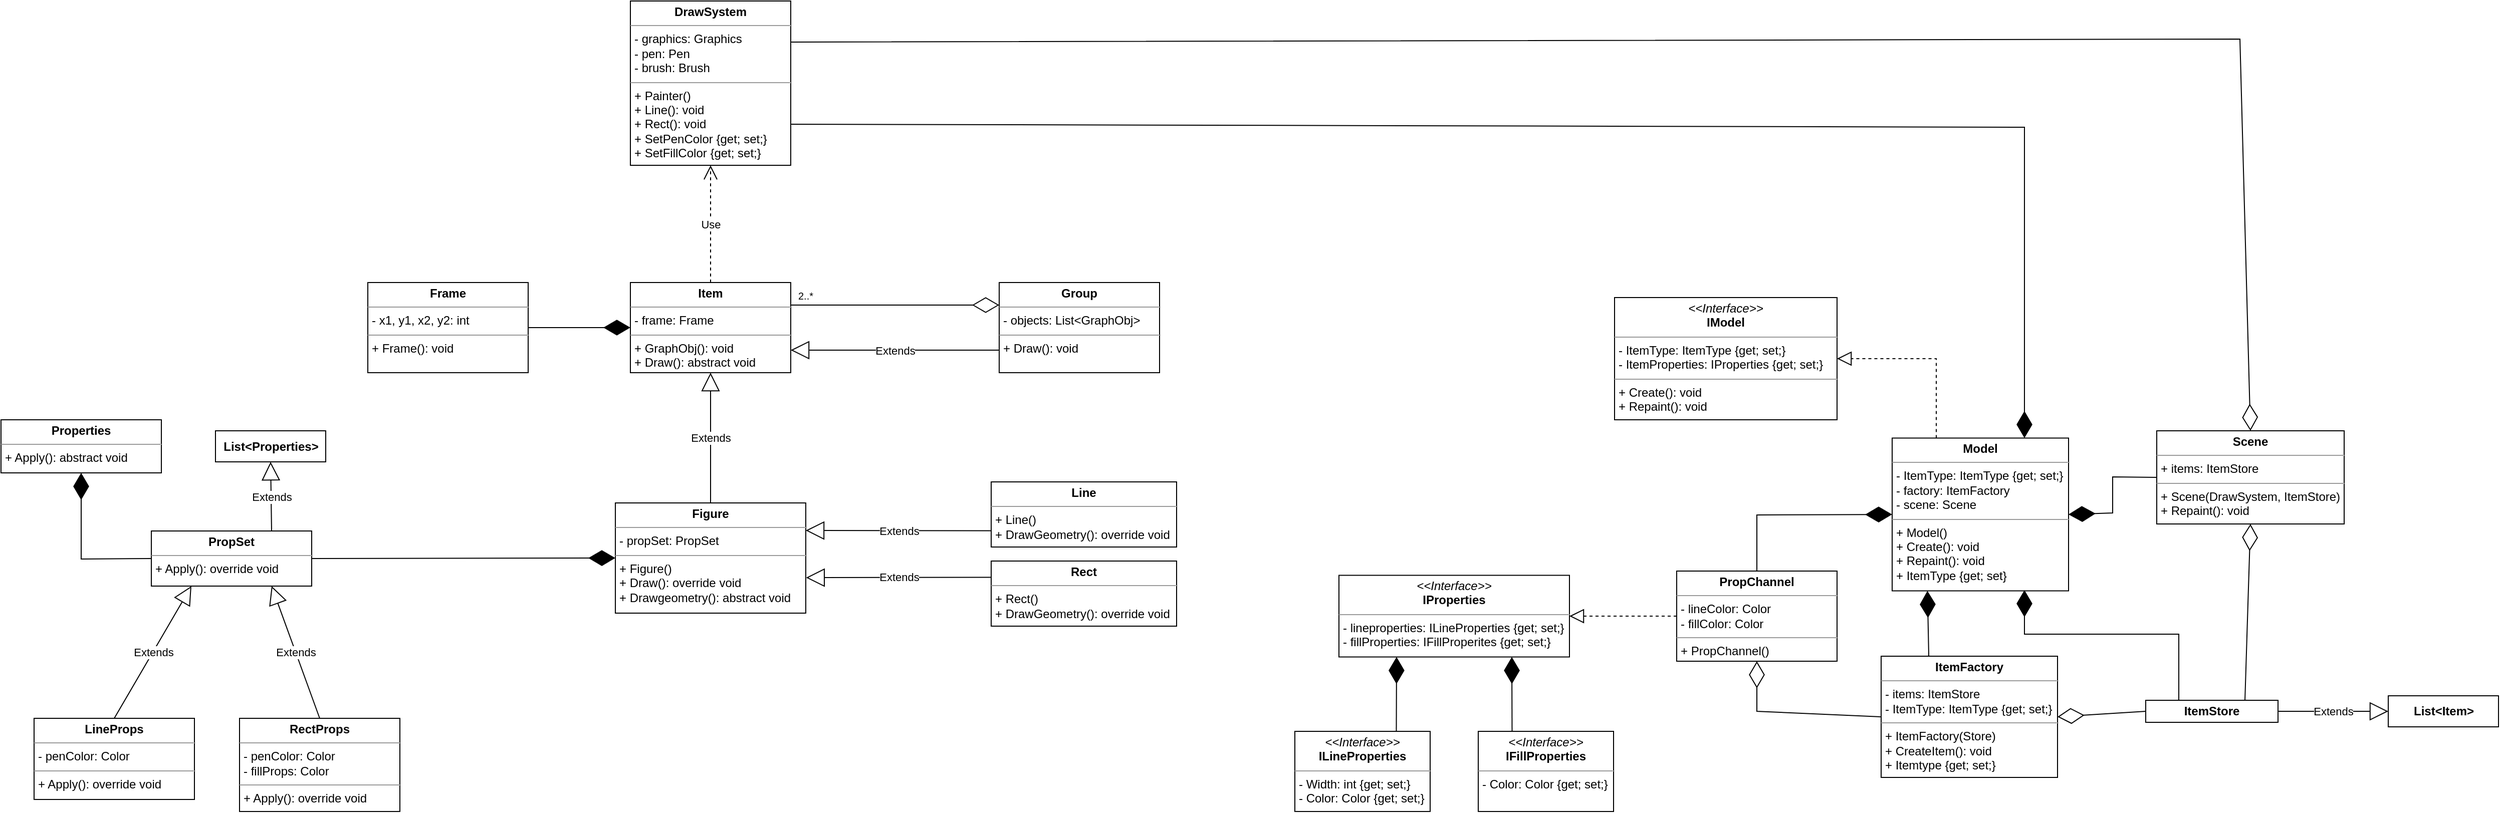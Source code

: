 <mxfile version="20.3.0" type="device"><diagram name="Page-1" id="c4acf3e9-155e-7222-9cf6-157b1a14988f"><mxGraphModel dx="3117" dy="1307" grid="1" gridSize="11" guides="1" tooltips="1" connect="1" arrows="1" fold="1" page="0" pageScale="1" pageWidth="850" pageHeight="1100" math="0" shadow="0"><root><mxCell id="0"/><mxCell id="1" parent="0"/><mxCell id="VZX-yIIlwS3tOih7tL8w-12" value="&lt;p style=&quot;margin:0px;margin-top:4px;text-align:center;&quot;&gt;&lt;b&gt;Frame&lt;/b&gt;&lt;/p&gt;&lt;hr size=&quot;1&quot;&gt;&lt;p style=&quot;margin:0px;margin-left:4px;&quot;&gt;- x1, y1, x2, y2: int&lt;/p&gt;&lt;hr size=&quot;1&quot;&gt;&lt;p style=&quot;margin:0px;margin-left:4px;&quot;&gt;+ Frame(): void&lt;/p&gt;" style="verticalAlign=top;align=left;overflow=fill;fontSize=12;fontFamily=Helvetica;html=1;" parent="1" vertex="1"><mxGeometry x="118" y="760" width="160" height="90" as="geometry"/></mxCell><mxCell id="VZX-yIIlwS3tOih7tL8w-13" value="&lt;p style=&quot;margin:0px;margin-top:4px;text-align:center;&quot;&gt;&lt;b&gt;Item&lt;/b&gt;&lt;/p&gt;&lt;hr size=&quot;1&quot;&gt;&lt;p style=&quot;margin:0px;margin-left:4px;&quot;&gt;- frame: Frame&lt;/p&gt;&lt;hr size=&quot;1&quot;&gt;&lt;p style=&quot;margin:0px;margin-left:4px;&quot;&gt;+ GraphObj(): void&lt;/p&gt;&lt;p style=&quot;margin:0px;margin-left:4px;&quot;&gt;+ Draw(): abstract void&lt;/p&gt;" style="verticalAlign=top;align=left;overflow=fill;fontSize=12;fontFamily=Helvetica;html=1;" parent="1" vertex="1"><mxGeometry x="380" y="760" width="160" height="90" as="geometry"/></mxCell><mxCell id="VZX-yIIlwS3tOih7tL8w-14" value="&lt;p style=&quot;margin:0px;margin-top:4px;text-align:center;&quot;&gt;&lt;b&gt;Group&lt;/b&gt;&lt;/p&gt;&lt;hr size=&quot;1&quot;&gt;&lt;p style=&quot;margin:0px;margin-left:4px;&quot;&gt;- objects: List&amp;lt;GraphObj&amp;gt;&lt;/p&gt;&lt;hr size=&quot;1&quot;&gt;&lt;p style=&quot;margin:0px;margin-left:4px;&quot;&gt;+ Draw(): void&lt;/p&gt;" style="verticalAlign=top;align=left;overflow=fill;fontSize=12;fontFamily=Helvetica;html=1;" parent="1" vertex="1"><mxGeometry x="748" y="760" width="160" height="90" as="geometry"/></mxCell><mxCell id="VZX-yIIlwS3tOih7tL8w-15" value="" style="endArrow=diamondThin;endFill=1;endSize=24;html=1;rounded=0;exitX=1;exitY=0.5;exitDx=0;exitDy=0;entryX=0;entryY=0.5;entryDx=0;entryDy=0;" parent="1" source="VZX-yIIlwS3tOih7tL8w-12" target="VZX-yIIlwS3tOih7tL8w-13" edge="1"><mxGeometry width="160" relative="1" as="geometry"><mxPoint x="310" y="650" as="sourcePoint"/><mxPoint x="470" y="650" as="targetPoint"/></mxGeometry></mxCell><mxCell id="VZX-yIIlwS3tOih7tL8w-18" value="Extends" style="endArrow=block;endSize=16;endFill=0;html=1;rounded=0;exitX=0;exitY=0.75;exitDx=0;exitDy=0;entryX=1;entryY=0.75;entryDx=0;entryDy=0;" parent="1" source="VZX-yIIlwS3tOih7tL8w-14" target="VZX-yIIlwS3tOih7tL8w-13" edge="1"><mxGeometry width="160" relative="1" as="geometry"><mxPoint x="310" y="650" as="sourcePoint"/><mxPoint x="470" y="650" as="targetPoint"/></mxGeometry></mxCell><mxCell id="VZX-yIIlwS3tOih7tL8w-20" value="" style="endArrow=diamondThin;endFill=0;endSize=24;html=1;rounded=0;exitX=1;exitY=0.25;exitDx=0;exitDy=0;entryX=0;entryY=0.25;entryDx=0;entryDy=0;" parent="1" source="VZX-yIIlwS3tOih7tL8w-13" target="VZX-yIIlwS3tOih7tL8w-14" edge="1"><mxGeometry width="160" relative="1" as="geometry"><mxPoint x="310" y="650" as="sourcePoint"/><mxPoint x="470" y="650" as="targetPoint"/></mxGeometry></mxCell><mxCell id="VZX-yIIlwS3tOih7tL8w-21" value="2..*" style="text;html=1;strokeColor=none;fillColor=none;align=center;verticalAlign=middle;whiteSpace=wrap;rounded=0;fontSize=10;" parent="1" vertex="1"><mxGeometry x="530" y="763" width="50" height="20" as="geometry"/></mxCell><mxCell id="VZX-yIIlwS3tOih7tL8w-22" value="&lt;p style=&quot;margin:0px;margin-top:4px;text-align:center;&quot;&gt;&lt;b&gt;Figure&lt;/b&gt;&lt;/p&gt;&lt;hr size=&quot;1&quot;&gt;&lt;p style=&quot;margin:0px;margin-left:4px;&quot;&gt;- propSet: PropSet&lt;/p&gt;&lt;hr size=&quot;1&quot;&gt;&lt;p style=&quot;margin:0px;margin-left:4px;&quot;&gt;+ Figure()&lt;/p&gt;&lt;p style=&quot;margin:0px;margin-left:4px;&quot;&gt;+ Draw(): override void&lt;/p&gt;&lt;p style=&quot;margin:0px;margin-left:4px;&quot;&gt;+ Drawgeometry(): abstract void&lt;/p&gt;" style="verticalAlign=top;align=left;overflow=fill;fontSize=12;fontFamily=Helvetica;html=1;" parent="1" vertex="1"><mxGeometry x="365" y="980" width="190" height="110" as="geometry"/></mxCell><mxCell id="VZX-yIIlwS3tOih7tL8w-23" value="Extends" style="endArrow=block;endSize=16;endFill=0;html=1;rounded=0;exitX=0.5;exitY=0;exitDx=0;exitDy=0;entryX=0.5;entryY=1;entryDx=0;entryDy=0;" parent="1" source="VZX-yIIlwS3tOih7tL8w-22" target="VZX-yIIlwS3tOih7tL8w-13" edge="1"><mxGeometry width="160" relative="1" as="geometry"><mxPoint x="440" y="800" as="sourcePoint"/><mxPoint x="600" y="800" as="targetPoint"/></mxGeometry></mxCell><mxCell id="VZX-yIIlwS3tOih7tL8w-25" value="&lt;p style=&quot;margin:0px;margin-top:4px;text-align:center;&quot;&gt;&lt;b&gt;Line&lt;/b&gt;&lt;/p&gt;&lt;hr size=&quot;1&quot;&gt;&lt;p style=&quot;margin:0px;margin-left:4px;&quot;&gt;&lt;span style=&quot;background-color: initial;&quot;&gt;+ Line()&lt;/span&gt;&lt;br&gt;&lt;/p&gt;&lt;p style=&quot;margin:0px;margin-left:4px;&quot;&gt;&lt;span style=&quot;background-color: initial;&quot;&gt;+ DrawGeometry(): override void&lt;/span&gt;&lt;/p&gt;" style="verticalAlign=top;align=left;overflow=fill;fontSize=12;fontFamily=Helvetica;html=1;" parent="1" vertex="1"><mxGeometry x="740" y="959" width="185" height="65" as="geometry"/></mxCell><mxCell id="VZX-yIIlwS3tOih7tL8w-26" value="&lt;p style=&quot;margin:0px;margin-top:4px;text-align:center;&quot;&gt;&lt;b&gt;Rect&lt;/b&gt;&lt;/p&gt;&lt;hr size=&quot;1&quot;&gt;&lt;p style=&quot;margin:0px;margin-left:4px;&quot;&gt;&lt;span style=&quot;background-color: initial;&quot;&gt;+ Rect()&lt;/span&gt;&lt;br&gt;&lt;/p&gt;&lt;p style=&quot;margin:0px;margin-left:4px;&quot;&gt;&lt;span style=&quot;background-color: initial;&quot;&gt;+ DrawGeometry(): override void&lt;/span&gt;&lt;/p&gt;" style="verticalAlign=top;align=left;overflow=fill;fontSize=12;fontFamily=Helvetica;html=1;" parent="1" vertex="1"><mxGeometry x="740" y="1038" width="185" height="65" as="geometry"/></mxCell><mxCell id="VZX-yIIlwS3tOih7tL8w-27" value="Extends" style="endArrow=block;endSize=16;endFill=0;html=1;rounded=0;exitX=0;exitY=0.75;exitDx=0;exitDy=0;entryX=1;entryY=0.25;entryDx=0;entryDy=0;" parent="1" source="VZX-yIIlwS3tOih7tL8w-25" target="VZX-yIIlwS3tOih7tL8w-22" edge="1"><mxGeometry width="160" relative="1" as="geometry"><mxPoint x="452" y="984" as="sourcePoint"/><mxPoint x="612" y="984" as="targetPoint"/></mxGeometry></mxCell><mxCell id="VZX-yIIlwS3tOih7tL8w-28" value="Extends" style="endArrow=block;endSize=16;endFill=0;html=1;rounded=0;entryX=1.002;entryY=0.678;entryDx=0;entryDy=0;exitX=0;exitY=0.25;exitDx=0;exitDy=0;entryPerimeter=0;" parent="1" source="VZX-yIIlwS3tOih7tL8w-26" target="VZX-yIIlwS3tOih7tL8w-22" edge="1"><mxGeometry width="160" relative="1" as="geometry"><mxPoint x="685" y="1063" as="sourcePoint"/><mxPoint x="540" y="1151" as="targetPoint"/></mxGeometry></mxCell><mxCell id="VZX-yIIlwS3tOih7tL8w-30" value="&lt;p style=&quot;margin:0px;margin-top:4px;text-align:center;&quot;&gt;&lt;b&gt;Properties&lt;/b&gt;&lt;/p&gt;&lt;hr size=&quot;1&quot;&gt;&lt;p style=&quot;margin:0px;margin-left:4px;&quot;&gt;+ Apply(): abstract void&lt;/p&gt;" style="verticalAlign=top;align=left;overflow=fill;fontSize=12;fontFamily=Helvetica;html=1;" parent="1" vertex="1"><mxGeometry x="-248" y="897" width="160" height="53" as="geometry"/></mxCell><mxCell id="VZX-yIIlwS3tOih7tL8w-31" value="&lt;p style=&quot;margin:0px;margin-top:4px;text-align:center;&quot;&gt;&lt;b&gt;PropSet&lt;/b&gt;&lt;/p&gt;&lt;hr size=&quot;1&quot;&gt;&lt;p style=&quot;margin:0px;margin-left:4px;&quot;&gt;&lt;/p&gt;&lt;p style=&quot;margin:0px;margin-left:4px;&quot;&gt;+ Apply(): override void&lt;/p&gt;" style="verticalAlign=top;align=left;overflow=fill;fontSize=12;fontFamily=Helvetica;html=1;" parent="1" vertex="1"><mxGeometry x="-98" y="1008" width="160" height="55" as="geometry"/></mxCell><mxCell id="VZX-yIIlwS3tOih7tL8w-32" value="&lt;b&gt;List&amp;lt;Properties&amp;gt;&lt;/b&gt;" style="html=1;" parent="1" vertex="1"><mxGeometry x="-34" y="908" width="110" height="31" as="geometry"/></mxCell><mxCell id="VZX-yIIlwS3tOih7tL8w-37" value="" style="endArrow=diamondThin;endFill=1;endSize=24;html=1;rounded=0;exitX=0;exitY=0.5;exitDx=0;exitDy=0;entryX=0.5;entryY=1;entryDx=0;entryDy=0;" parent="1" source="VZX-yIIlwS3tOih7tL8w-31" target="VZX-yIIlwS3tOih7tL8w-30" edge="1"><mxGeometry width="160" relative="1" as="geometry"><mxPoint x="254" y="886" as="sourcePoint"/><mxPoint x="414" y="886" as="targetPoint"/><Array as="points"><mxPoint x="-168" y="1036"/></Array></mxGeometry></mxCell><mxCell id="VZX-yIIlwS3tOih7tL8w-38" value="Extends" style="endArrow=block;endSize=16;endFill=0;html=1;rounded=0;exitX=0.75;exitY=0;exitDx=0;exitDy=0;entryX=0.5;entryY=1;entryDx=0;entryDy=0;" parent="1" source="VZX-yIIlwS3tOih7tL8w-31" target="VZX-yIIlwS3tOih7tL8w-32" edge="1"><mxGeometry width="160" relative="1" as="geometry"><mxPoint x="254" y="886" as="sourcePoint"/><mxPoint x="414" y="886" as="targetPoint"/></mxGeometry></mxCell><mxCell id="VZX-yIIlwS3tOih7tL8w-42" value="&lt;p style=&quot;margin:0px;margin-top:4px;text-align:center;&quot;&gt;&lt;b&gt;LineProps&lt;/b&gt;&lt;/p&gt;&lt;hr size=&quot;1&quot;&gt;&lt;p style=&quot;margin:0px;margin-left:4px;&quot;&gt;- penColor: Color&lt;/p&gt;&lt;hr size=&quot;1&quot;&gt;&lt;p style=&quot;margin:0px;margin-left:4px;&quot;&gt;+ Apply(): override void&lt;/p&gt;" style="verticalAlign=top;align=left;overflow=fill;fontSize=12;fontFamily=Helvetica;html=1;" parent="1" vertex="1"><mxGeometry x="-215" y="1195" width="160" height="81" as="geometry"/></mxCell><mxCell id="VZX-yIIlwS3tOih7tL8w-43" value="&lt;p style=&quot;margin:0px;margin-top:4px;text-align:center;&quot;&gt;&lt;b&gt;RectProps&lt;/b&gt;&lt;/p&gt;&lt;hr size=&quot;1&quot;&gt;&lt;p style=&quot;margin:0px;margin-left:4px;&quot;&gt;- penColor: Color&lt;/p&gt;&lt;p style=&quot;margin:0px;margin-left:4px;&quot;&gt;- fillProps: Color&lt;/p&gt;&lt;hr size=&quot;1&quot;&gt;&lt;p style=&quot;margin:0px;margin-left:4px;&quot;&gt;+ Apply(): override void&lt;/p&gt;" style="verticalAlign=top;align=left;overflow=fill;fontSize=12;fontFamily=Helvetica;html=1;" parent="1" vertex="1"><mxGeometry x="-10" y="1195" width="160" height="93" as="geometry"/></mxCell><mxCell id="VZX-yIIlwS3tOih7tL8w-44" value="Extends" style="endArrow=block;endSize=16;endFill=0;html=1;rounded=0;exitX=0.5;exitY=0;exitDx=0;exitDy=0;entryX=0.25;entryY=1;entryDx=0;entryDy=0;" parent="1" source="VZX-yIIlwS3tOih7tL8w-42" target="VZX-yIIlwS3tOih7tL8w-31" edge="1"><mxGeometry width="160" relative="1" as="geometry"><mxPoint x="-47" y="1129" as="sourcePoint"/><mxPoint x="113" y="1129" as="targetPoint"/></mxGeometry></mxCell><mxCell id="VZX-yIIlwS3tOih7tL8w-45" value="Extends" style="endArrow=block;endSize=16;endFill=0;html=1;rounded=0;exitX=0.5;exitY=0;exitDx=0;exitDy=0;entryX=0.75;entryY=1;entryDx=0;entryDy=0;" parent="1" source="VZX-yIIlwS3tOih7tL8w-43" target="VZX-yIIlwS3tOih7tL8w-31" edge="1"><mxGeometry width="160" relative="1" as="geometry"><mxPoint x="-47" y="1129" as="sourcePoint"/><mxPoint x="113" y="1129" as="targetPoint"/></mxGeometry></mxCell><mxCell id="VZX-yIIlwS3tOih7tL8w-46" value="" style="endArrow=diamondThin;endFill=1;endSize=24;html=1;rounded=0;exitX=1;exitY=0.5;exitDx=0;exitDy=0;entryX=0;entryY=0.5;entryDx=0;entryDy=0;" parent="1" source="VZX-yIIlwS3tOih7tL8w-31" target="VZX-yIIlwS3tOih7tL8w-22" edge="1"><mxGeometry width="160" relative="1" as="geometry"><mxPoint x="266" y="1050" as="sourcePoint"/><mxPoint x="426" y="1050" as="targetPoint"/></mxGeometry></mxCell><mxCell id="VZX-yIIlwS3tOih7tL8w-47" value="&lt;p style=&quot;margin:0px;margin-top:4px;text-align:center;&quot;&gt;&lt;b&gt;DrawSystem&lt;/b&gt;&lt;/p&gt;&lt;hr size=&quot;1&quot;&gt;&lt;p style=&quot;margin:0px;margin-left:4px;&quot;&gt;- graphics: Graphics&lt;/p&gt;&lt;p style=&quot;margin:0px;margin-left:4px;&quot;&gt;- pen: Pen&lt;/p&gt;&lt;p style=&quot;margin:0px;margin-left:4px;&quot;&gt;- brush: Brush&lt;/p&gt;&lt;hr size=&quot;1&quot;&gt;&lt;p style=&quot;margin:0px;margin-left:4px;&quot;&gt;+ Painter()&lt;/p&gt;&lt;p style=&quot;margin:0px;margin-left:4px;&quot;&gt;+ Line(): void&lt;/p&gt;&lt;p style=&quot;margin:0px;margin-left:4px;&quot;&gt;+ Rect(): void&lt;/p&gt;&lt;p style=&quot;margin:0px;margin-left:4px;&quot;&gt;+ SetPenColor {get; set;}&lt;/p&gt;&lt;p style=&quot;margin:0px;margin-left:4px;&quot;&gt;+ SetFillColor {get; set;}&lt;/p&gt;" style="verticalAlign=top;align=left;overflow=fill;fontSize=12;fontFamily=Helvetica;html=1;" parent="1" vertex="1"><mxGeometry x="380" y="479" width="160" height="164" as="geometry"/></mxCell><mxCell id="VZX-yIIlwS3tOih7tL8w-48" value="Use" style="endArrow=open;endSize=12;dashed=1;html=1;rounded=0;exitX=0.5;exitY=0;exitDx=0;exitDy=0;entryX=0.5;entryY=1;entryDx=0;entryDy=0;" parent="1" source="VZX-yIIlwS3tOih7tL8w-13" target="VZX-yIIlwS3tOih7tL8w-47" edge="1"><mxGeometry width="160" relative="1" as="geometry"><mxPoint x="460" y="757" as="sourcePoint"/><mxPoint x="620" y="757" as="targetPoint"/></mxGeometry></mxCell><mxCell id="VZX-yIIlwS3tOih7tL8w-49" value="&lt;p style=&quot;margin:0px;margin-top:4px;text-align:center;&quot;&gt;&lt;b&gt;ItemFactory&lt;/b&gt;&lt;/p&gt;&lt;hr size=&quot;1&quot;&gt;&lt;p style=&quot;margin:0px;margin-left:4px;&quot;&gt;- items: ItemStore&lt;/p&gt;&lt;p style=&quot;margin:0px;margin-left:4px;&quot;&gt;- ItemType: ItemType {get; set;}&lt;/p&gt;&lt;hr size=&quot;1&quot;&gt;&lt;p style=&quot;margin:0px;margin-left:4px;&quot;&gt;+ ItemFactory(Store)&lt;/p&gt;&lt;p style=&quot;margin:0px;margin-left:4px;&quot;&gt;+ CreateItem(): void&lt;/p&gt;&lt;p style=&quot;margin:0px;margin-left:4px;&quot;&gt;+ Itemtype {get; set;}&lt;/p&gt;" style="verticalAlign=top;align=left;overflow=fill;fontSize=12;fontFamily=Helvetica;html=1;" parent="1" vertex="1"><mxGeometry x="1628" y="1133" width="176" height="121" as="geometry"/></mxCell><mxCell id="VZX-yIIlwS3tOih7tL8w-50" value="&lt;p style=&quot;margin:0px;margin-top:4px;text-align:center;&quot;&gt;&lt;b&gt;Model&lt;/b&gt;&lt;/p&gt;&lt;hr size=&quot;1&quot;&gt;&lt;p style=&quot;margin:0px;margin-left:4px;&quot;&gt;- ItemType: ItemType {get; set;}&lt;/p&gt;&lt;p style=&quot;margin:0px;margin-left:4px;&quot;&gt;- factory: ItemFactory&lt;/p&gt;&lt;p style=&quot;margin:0px;margin-left:4px;&quot;&gt;- scene: Scene&lt;/p&gt;&lt;hr size=&quot;1&quot;&gt;&lt;p style=&quot;margin:0px;margin-left:4px;&quot;&gt;+ Model()&lt;/p&gt;&lt;p style=&quot;margin:0px;margin-left:4px;&quot;&gt;+ Create(): void&lt;/p&gt;&lt;p style=&quot;margin:0px;margin-left:4px;&quot;&gt;+ Repaint(): void&lt;/p&gt;&lt;p style=&quot;margin:0px;margin-left:4px;&quot;&gt;+ ItemType {get; set}&lt;/p&gt;" style="verticalAlign=top;align=left;overflow=fill;fontSize=12;fontFamily=Helvetica;html=1;" parent="1" vertex="1"><mxGeometry x="1639" y="915.25" width="176" height="152.5" as="geometry"/></mxCell><mxCell id="VZX-yIIlwS3tOih7tL8w-51" value="&lt;p style=&quot;margin:0px;margin-top:4px;text-align:center;&quot;&gt;&lt;b&gt;ItemStore&lt;/b&gt;&lt;/p&gt;" style="verticalAlign=top;align=left;overflow=fill;fontSize=12;fontFamily=Helvetica;html=1;" parent="1" vertex="1"><mxGeometry x="1892" y="1177" width="132" height="22" as="geometry"/></mxCell><mxCell id="VZX-yIIlwS3tOih7tL8w-52" value="&lt;b&gt;List&amp;lt;Item&amp;gt;&lt;/b&gt;" style="html=1;" parent="1" vertex="1"><mxGeometry x="2134" y="1172.5" width="110" height="31" as="geometry"/></mxCell><mxCell id="VZX-yIIlwS3tOih7tL8w-54" value="&lt;p style=&quot;margin:0px;margin-top:4px;text-align:center;&quot;&gt;&lt;b&gt;PropChannel&lt;/b&gt;&lt;/p&gt;&lt;hr size=&quot;1&quot;&gt;&lt;p style=&quot;margin:0px;margin-left:4px;&quot;&gt;- lineColor: Color&lt;br&gt;- fillColor: Color&lt;br&gt;&lt;/p&gt;&lt;hr size=&quot;1&quot;&gt;&lt;p style=&quot;margin:0px;margin-left:4px;&quot;&gt;+ PropChannel()&lt;/p&gt;" style="verticalAlign=top;align=left;overflow=fill;fontSize=12;fontFamily=Helvetica;html=1;" parent="1" vertex="1"><mxGeometry x="1424" y="1048" width="160" height="90" as="geometry"/></mxCell><mxCell id="VZX-yIIlwS3tOih7tL8w-55" value="&lt;p style=&quot;margin:0px;margin-top:4px;text-align:center;&quot;&gt;&lt;i&gt;&amp;lt;&amp;lt;Interface&amp;gt;&amp;gt;&lt;/i&gt;&lt;br&gt;&lt;b&gt;IProperties&lt;/b&gt;&lt;/p&gt;&lt;hr size=&quot;1&quot;&gt;&lt;p style=&quot;margin:0px;margin-left:4px;&quot;&gt;- lineproperties: ILineProperties {get; set;}&lt;br&gt;- fillProperties:&amp;nbsp;IFillProperites {get; set;}&lt;/p&gt;" style="verticalAlign=top;align=left;overflow=fill;fontSize=12;fontFamily=Helvetica;html=1;" parent="1" vertex="1"><mxGeometry x="1087" y="1052.25" width="230" height="81.5" as="geometry"/></mxCell><mxCell id="VZX-yIIlwS3tOih7tL8w-56" value="Extends" style="endArrow=block;endSize=16;endFill=0;html=1;rounded=0;exitX=1;exitY=0.5;exitDx=0;exitDy=0;entryX=0;entryY=0.5;entryDx=0;entryDy=0;" parent="1" source="VZX-yIIlwS3tOih7tL8w-51" target="VZX-yIIlwS3tOih7tL8w-52" edge="1"><mxGeometry width="160" relative="1" as="geometry"><mxPoint x="1732" y="986" as="sourcePoint"/><mxPoint x="1892" y="986" as="targetPoint"/></mxGeometry></mxCell><mxCell id="VZX-yIIlwS3tOih7tL8w-57" value="" style="endArrow=diamondThin;endFill=0;endSize=24;html=1;rounded=0;exitX=0;exitY=0.5;exitDx=0;exitDy=0;entryX=1;entryY=0.5;entryDx=0;entryDy=0;" parent="1" source="VZX-yIIlwS3tOih7tL8w-51" target="VZX-yIIlwS3tOih7tL8w-49" edge="1"><mxGeometry width="160" relative="1" as="geometry"><mxPoint x="1886" y="1188.0" as="sourcePoint"/><mxPoint x="1914" y="986" as="targetPoint"/></mxGeometry></mxCell><mxCell id="VZX-yIIlwS3tOih7tL8w-58" value="&lt;p style=&quot;margin:0px;margin-top:4px;text-align:center;&quot;&gt;&lt;b&gt;Scene&lt;/b&gt;&lt;/p&gt;&lt;hr size=&quot;1&quot;&gt;&lt;p style=&quot;margin:0px;margin-left:4px;&quot;&gt;+ items: ItemStore&lt;/p&gt;&lt;hr size=&quot;1&quot;&gt;&lt;p style=&quot;margin:0px;margin-left:4px;&quot;&gt;+ Scene(DrawSystem, ItemStore)&lt;/p&gt;&lt;p style=&quot;margin:0px;margin-left:4px;&quot;&gt;+ Repaint(): void&lt;/p&gt;" style="verticalAlign=top;align=left;overflow=fill;fontSize=12;fontFamily=Helvetica;html=1;" parent="1" vertex="1"><mxGeometry x="1903" y="908" width="187" height="93" as="geometry"/></mxCell><mxCell id="VZX-yIIlwS3tOih7tL8w-59" value="" style="endArrow=diamondThin;endFill=0;endSize=24;html=1;rounded=0;exitX=0;exitY=0.5;exitDx=0;exitDy=0;entryX=0.5;entryY=1;entryDx=0;entryDy=0;" parent="1" source="VZX-yIIlwS3tOih7tL8w-49" target="VZX-yIIlwS3tOih7tL8w-54" edge="1"><mxGeometry width="160" relative="1" as="geometry"><mxPoint x="1793" y="986" as="sourcePoint"/><mxPoint x="1953" y="986" as="targetPoint"/><Array as="points"><mxPoint x="1504" y="1188"/></Array></mxGeometry></mxCell><mxCell id="VZX-yIIlwS3tOih7tL8w-60" value="" style="endArrow=block;dashed=1;endFill=0;endSize=12;html=1;rounded=0;exitX=0;exitY=0.5;exitDx=0;exitDy=0;entryX=1;entryY=0.5;entryDx=0;entryDy=0;" parent="1" source="VZX-yIIlwS3tOih7tL8w-54" target="VZX-yIIlwS3tOih7tL8w-55" edge="1"><mxGeometry width="160" relative="1" as="geometry"><mxPoint x="1849" y="986" as="sourcePoint"/><mxPoint x="2009" y="986" as="targetPoint"/></mxGeometry></mxCell><mxCell id="VZX-yIIlwS3tOih7tL8w-61" value="" style="endArrow=diamondThin;endFill=1;endSize=24;html=1;rounded=0;exitX=0.5;exitY=0;exitDx=0;exitDy=0;entryX=0;entryY=0.5;entryDx=0;entryDy=0;" parent="1" source="VZX-yIIlwS3tOih7tL8w-54" target="VZX-yIIlwS3tOih7tL8w-50" edge="1"><mxGeometry width="160" relative="1" as="geometry"><mxPoint x="1867" y="938" as="sourcePoint"/><mxPoint x="2027" y="938" as="targetPoint"/><Array as="points"><mxPoint x="1504" y="992"/></Array></mxGeometry></mxCell><mxCell id="VZX-yIIlwS3tOih7tL8w-62" value="" style="endArrow=diamondThin;endFill=1;endSize=24;html=1;rounded=0;exitX=0.27;exitY=-0.004;exitDx=0;exitDy=0;entryX=0.2;entryY=1;entryDx=0;entryDy=0;entryPerimeter=0;exitPerimeter=0;" parent="1" source="VZX-yIIlwS3tOih7tL8w-49" target="VZX-yIIlwS3tOih7tL8w-50" edge="1"><mxGeometry width="160" relative="1" as="geometry"><mxPoint x="1867" y="938" as="sourcePoint"/><mxPoint x="2027" y="938" as="targetPoint"/></mxGeometry></mxCell><mxCell id="VZX-yIIlwS3tOih7tL8w-63" value="" style="endArrow=diamondThin;endFill=1;endSize=24;html=1;rounded=0;exitX=0.25;exitY=0;exitDx=0;exitDy=0;" parent="1" source="VZX-yIIlwS3tOih7tL8w-51" edge="1"><mxGeometry width="160" relative="1" as="geometry"><mxPoint x="1867" y="938" as="sourcePoint"/><mxPoint x="1771" y="1067" as="targetPoint"/><Array as="points"><mxPoint x="1925" y="1111"/><mxPoint x="1771" y="1111"/></Array></mxGeometry></mxCell><mxCell id="VZX-yIIlwS3tOih7tL8w-65" value="" style="endArrow=diamondThin;endFill=1;endSize=24;html=1;rounded=0;entryX=0.75;entryY=0;entryDx=0;entryDy=0;exitX=1;exitY=0.75;exitDx=0;exitDy=0;" parent="1" source="VZX-yIIlwS3tOih7tL8w-47" target="VZX-yIIlwS3tOih7tL8w-50" edge="1"><mxGeometry width="160" relative="1" as="geometry"><mxPoint x="541" y="600" as="sourcePoint"/><mxPoint x="1890" y="990" as="targetPoint"/><Array as="points"><mxPoint x="1762" y="605"/><mxPoint x="1771" y="605"/></Array></mxGeometry></mxCell><mxCell id="VZX-yIIlwS3tOih7tL8w-66" value="" style="endArrow=diamondThin;endFill=0;endSize=24;html=1;rounded=0;exitX=1;exitY=0.25;exitDx=0;exitDy=0;entryX=0.5;entryY=0;entryDx=0;entryDy=0;" parent="1" source="VZX-yIIlwS3tOih7tL8w-47" target="VZX-yIIlwS3tOih7tL8w-58" edge="1"><mxGeometry width="160" relative="1" as="geometry"><mxPoint x="1798" y="788" as="sourcePoint"/><mxPoint x="2040" y="985" as="targetPoint"/><Array as="points"><mxPoint x="1986" y="517"/></Array></mxGeometry></mxCell><mxCell id="VZX-yIIlwS3tOih7tL8w-67" value="" style="endArrow=diamondThin;endFill=1;endSize=24;html=1;rounded=0;exitX=0;exitY=0.5;exitDx=0;exitDy=0;entryX=1;entryY=0.5;entryDx=0;entryDy=0;" parent="1" source="VZX-yIIlwS3tOih7tL8w-58" target="VZX-yIIlwS3tOih7tL8w-50" edge="1"><mxGeometry width="160" relative="1" as="geometry"><mxPoint x="1880" y="985" as="sourcePoint"/><mxPoint x="2040" y="985" as="targetPoint"/><Array as="points"><mxPoint x="1859" y="954"/><mxPoint x="1859" y="990"/></Array></mxGeometry></mxCell><mxCell id="VZX-yIIlwS3tOih7tL8w-68" value="" style="endArrow=diamondThin;endFill=0;endSize=24;html=1;rounded=0;exitX=0.75;exitY=0;exitDx=0;exitDy=0;entryX=0.5;entryY=1;entryDx=0;entryDy=0;" parent="1" source="VZX-yIIlwS3tOih7tL8w-51" target="VZX-yIIlwS3tOih7tL8w-58" edge="1"><mxGeometry width="160" relative="1" as="geometry"><mxPoint x="1961" y="992" as="sourcePoint"/><mxPoint x="2121" y="992" as="targetPoint"/></mxGeometry></mxCell><mxCell id="VZX-yIIlwS3tOih7tL8w-76" value="&lt;p style=&quot;margin:0px;margin-top:4px;text-align:center;&quot;&gt;&lt;i&gt;&amp;lt;&amp;lt;Interface&amp;gt;&amp;gt;&lt;/i&gt;&lt;br&gt;&lt;b&gt;IModel&lt;/b&gt;&lt;/p&gt;&lt;hr size=&quot;1&quot;&gt;&lt;p style=&quot;margin:0px;margin-left:4px;&quot;&gt;- ItemType: ItemType {get; set;}&lt;br&gt;- ItemProperties: IProperties {get; set;}&lt;/p&gt;&lt;hr size=&quot;1&quot;&gt;&lt;p style=&quot;margin:0px;margin-left:4px;&quot;&gt;+ Create(): void&lt;br&gt;+ Repaint(): void&lt;/p&gt;" style="verticalAlign=top;align=left;overflow=fill;fontSize=12;fontFamily=Helvetica;html=1;" parent="1" vertex="1"><mxGeometry x="1362" y="775" width="222" height="122" as="geometry"/></mxCell><mxCell id="VZX-yIIlwS3tOih7tL8w-77" value="" style="endArrow=block;dashed=1;endFill=0;endSize=12;html=1;rounded=0;fontSize=33;exitX=0.25;exitY=0;exitDx=0;exitDy=0;entryX=1;entryY=0.5;entryDx=0;entryDy=0;" parent="1" source="VZX-yIIlwS3tOih7tL8w-50" target="VZX-yIIlwS3tOih7tL8w-76" edge="1"><mxGeometry width="160" relative="1" as="geometry"><mxPoint x="1742" y="892" as="sourcePoint"/><mxPoint x="1902" y="892" as="targetPoint"/><Array as="points"><mxPoint x="1683" y="836"/></Array></mxGeometry></mxCell><mxCell id="gJk0dpEHeDLshrW5r34s-3" value="&lt;p style=&quot;margin:0px;margin-top:4px;text-align:center;&quot;&gt;&lt;i&gt;&amp;lt;&amp;lt;Interface&amp;gt;&amp;gt;&lt;/i&gt;&lt;br&gt;&lt;b&gt;ILineProperties&lt;/b&gt;&lt;/p&gt;&lt;hr size=&quot;1&quot;&gt;&lt;p style=&quot;margin:0px;margin-left:4px;&quot;&gt;- Width: int {get; set;}&lt;br&gt;- Color:&amp;nbsp;Color {get; set;}&lt;/p&gt;" style="verticalAlign=top;align=left;overflow=fill;fontSize=12;fontFamily=Helvetica;html=1;" vertex="1" parent="1"><mxGeometry x="1043" y="1208" width="135" height="80" as="geometry"/></mxCell><mxCell id="gJk0dpEHeDLshrW5r34s-4" value="&lt;p style=&quot;margin:0px;margin-top:4px;text-align:center;&quot;&gt;&lt;i&gt;&amp;lt;&amp;lt;Interface&amp;gt;&amp;gt;&lt;/i&gt;&lt;br&gt;&lt;b&gt;IFillProperties&lt;/b&gt;&lt;/p&gt;&lt;hr size=&quot;1&quot;&gt;&lt;p style=&quot;margin:0px;margin-left:4px;&quot;&gt;- Color:&amp;nbsp;Color {get; set;}&lt;/p&gt;" style="verticalAlign=top;align=left;overflow=fill;fontSize=12;fontFamily=Helvetica;html=1;" vertex="1" parent="1"><mxGeometry x="1226" y="1208" width="135" height="80" as="geometry"/></mxCell><mxCell id="gJk0dpEHeDLshrW5r34s-5" value="" style="endArrow=diamondThin;endFill=1;endSize=24;html=1;rounded=0;exitX=0.75;exitY=0;exitDx=0;exitDy=0;entryX=0.25;entryY=1;entryDx=0;entryDy=0;" edge="1" parent="1" source="gJk0dpEHeDLshrW5r34s-3" target="VZX-yIIlwS3tOih7tL8w-55"><mxGeometry width="160" relative="1" as="geometry"><mxPoint x="1285" y="1185" as="sourcePoint"/><mxPoint x="1445" y="1185" as="targetPoint"/></mxGeometry></mxCell><mxCell id="gJk0dpEHeDLshrW5r34s-6" value="" style="endArrow=diamondThin;endFill=1;endSize=24;html=1;rounded=0;exitX=0.25;exitY=0;exitDx=0;exitDy=0;entryX=0.75;entryY=1;entryDx=0;entryDy=0;" edge="1" parent="1" source="gJk0dpEHeDLshrW5r34s-4" target="VZX-yIIlwS3tOih7tL8w-55"><mxGeometry width="160" relative="1" as="geometry"><mxPoint x="1264" y="1167" as="sourcePoint"/><mxPoint x="1424" y="1167" as="targetPoint"/></mxGeometry></mxCell></root></mxGraphModel></diagram></mxfile>